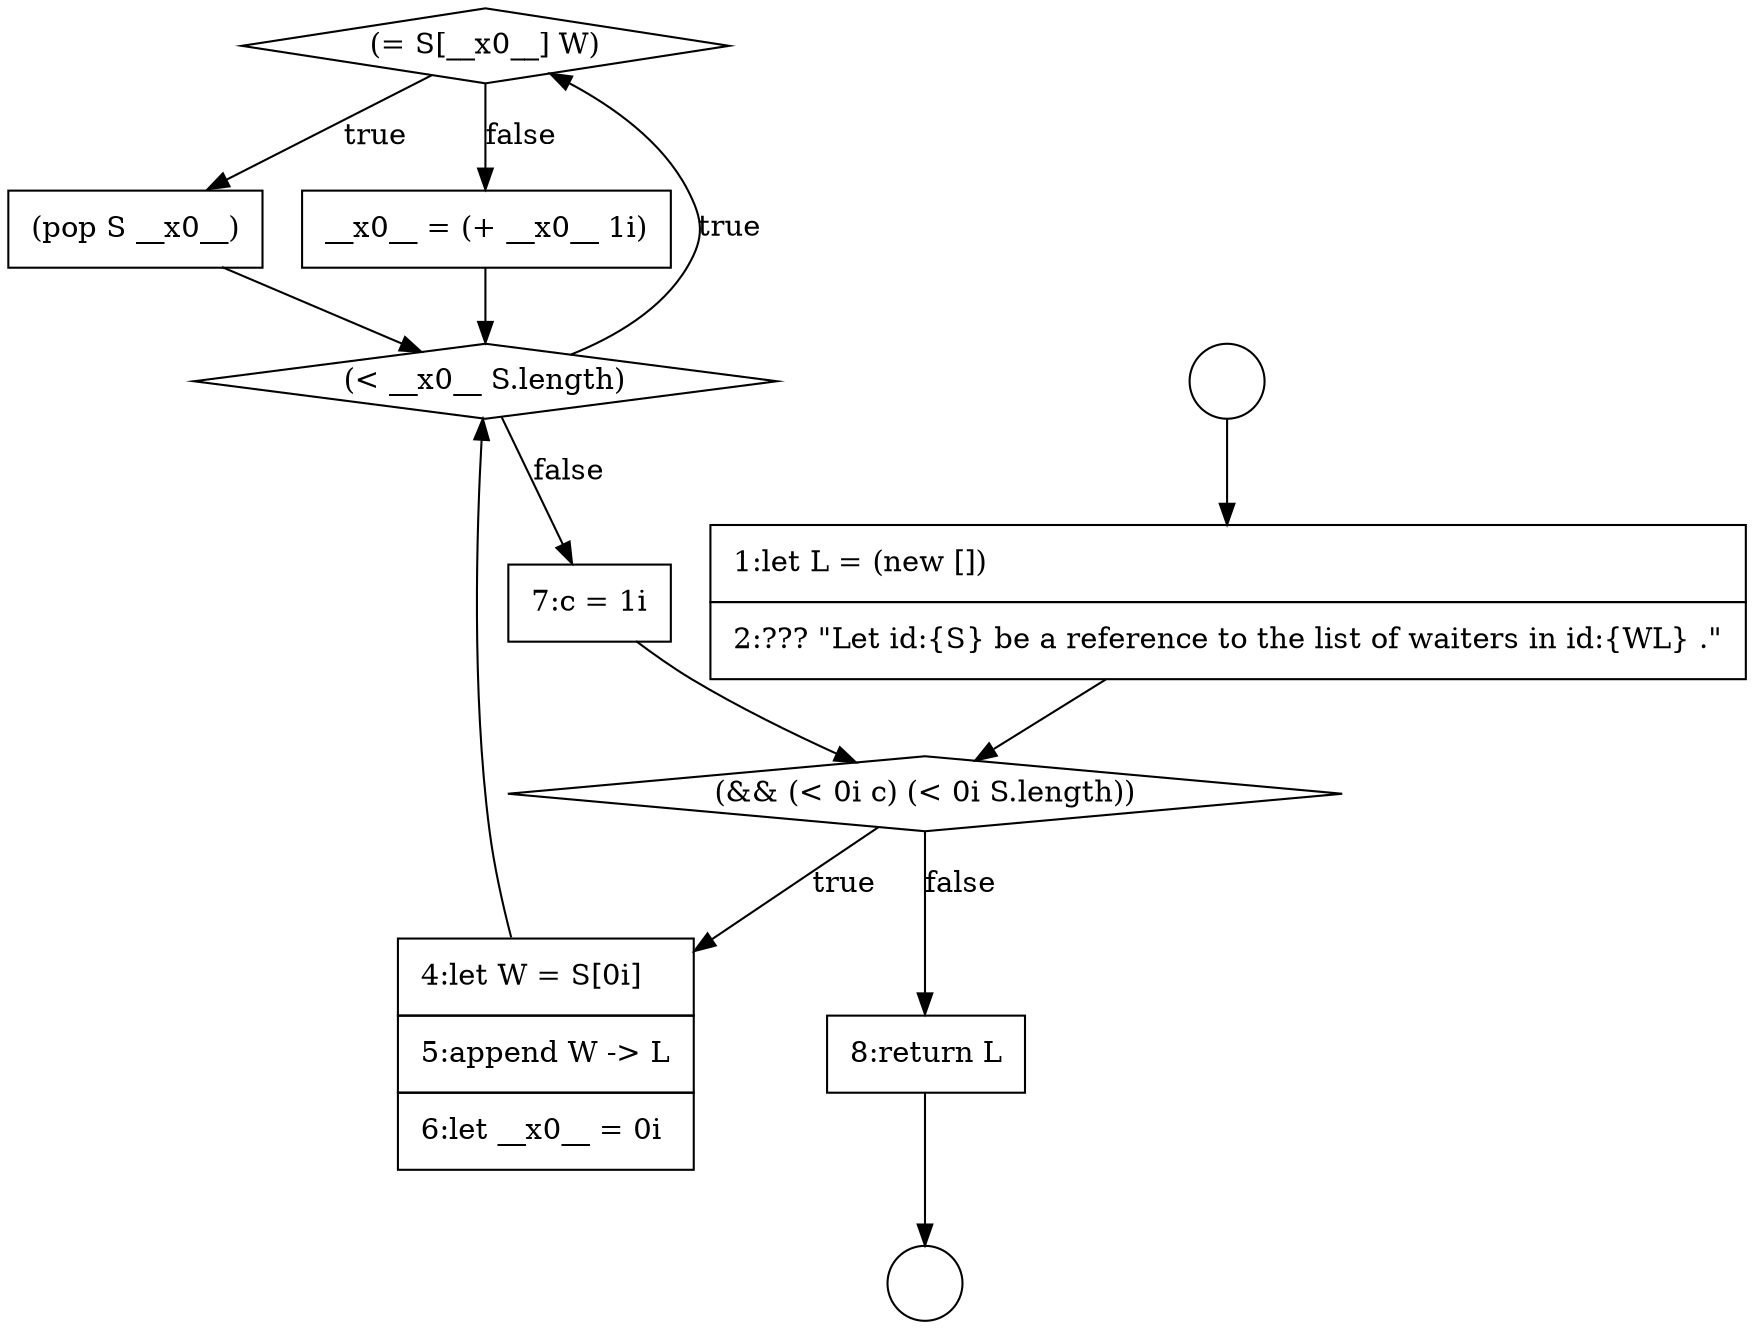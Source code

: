 digraph {
  node16533 [shape=diamond, label=<<font color="black">(= S[__x0__] W)</font>> color="black" fillcolor="white" style=filled]
  node16530 [shape=diamond, label=<<font color="black">(&amp;&amp; (&lt; 0i c) (&lt; 0i S.length))</font>> color="black" fillcolor="white" style=filled]
  node16534 [shape=none, margin=0, label=<<font color="black">
    <table border="0" cellborder="1" cellspacing="0" cellpadding="10">
      <tr><td align="left">(pop S __x0__)</td></tr>
    </table>
  </font>> color="black" fillcolor="white" style=filled]
  node16527 [shape=circle label=" " color="black" fillcolor="white" style=filled]
  node16532 [shape=diamond, label=<<font color="black">(&lt; __x0__ S.length)</font>> color="black" fillcolor="white" style=filled]
  node16535 [shape=none, margin=0, label=<<font color="black">
    <table border="0" cellborder="1" cellspacing="0" cellpadding="10">
      <tr><td align="left">__x0__ = (+ __x0__ 1i)</td></tr>
    </table>
  </font>> color="black" fillcolor="white" style=filled]
  node16531 [shape=none, margin=0, label=<<font color="black">
    <table border="0" cellborder="1" cellspacing="0" cellpadding="10">
      <tr><td align="left">4:let W = S[0i]</td></tr>
      <tr><td align="left">5:append W -&gt; L</td></tr>
      <tr><td align="left">6:let __x0__ = 0i</td></tr>
    </table>
  </font>> color="black" fillcolor="white" style=filled]
  node16529 [shape=none, margin=0, label=<<font color="black">
    <table border="0" cellborder="1" cellspacing="0" cellpadding="10">
      <tr><td align="left">1:let L = (new [])</td></tr>
      <tr><td align="left">2:??? &quot;Let id:{S} be a reference to the list of waiters in id:{WL} .&quot;</td></tr>
    </table>
  </font>> color="black" fillcolor="white" style=filled]
  node16536 [shape=none, margin=0, label=<<font color="black">
    <table border="0" cellborder="1" cellspacing="0" cellpadding="10">
      <tr><td align="left">7:c = 1i</td></tr>
    </table>
  </font>> color="black" fillcolor="white" style=filled]
  node16528 [shape=circle label=" " color="black" fillcolor="white" style=filled]
  node16537 [shape=none, margin=0, label=<<font color="black">
    <table border="0" cellborder="1" cellspacing="0" cellpadding="10">
      <tr><td align="left">8:return L</td></tr>
    </table>
  </font>> color="black" fillcolor="white" style=filled]
  node16527 -> node16529 [ color="black"]
  node16535 -> node16532 [ color="black"]
  node16534 -> node16532 [ color="black"]
  node16531 -> node16532 [ color="black"]
  node16530 -> node16531 [label=<<font color="black">true</font>> color="black"]
  node16530 -> node16537 [label=<<font color="black">false</font>> color="black"]
  node16536 -> node16530 [ color="black"]
  node16537 -> node16528 [ color="black"]
  node16529 -> node16530 [ color="black"]
  node16532 -> node16533 [label=<<font color="black">true</font>> color="black"]
  node16532 -> node16536 [label=<<font color="black">false</font>> color="black"]
  node16533 -> node16534 [label=<<font color="black">true</font>> color="black"]
  node16533 -> node16535 [label=<<font color="black">false</font>> color="black"]
}
